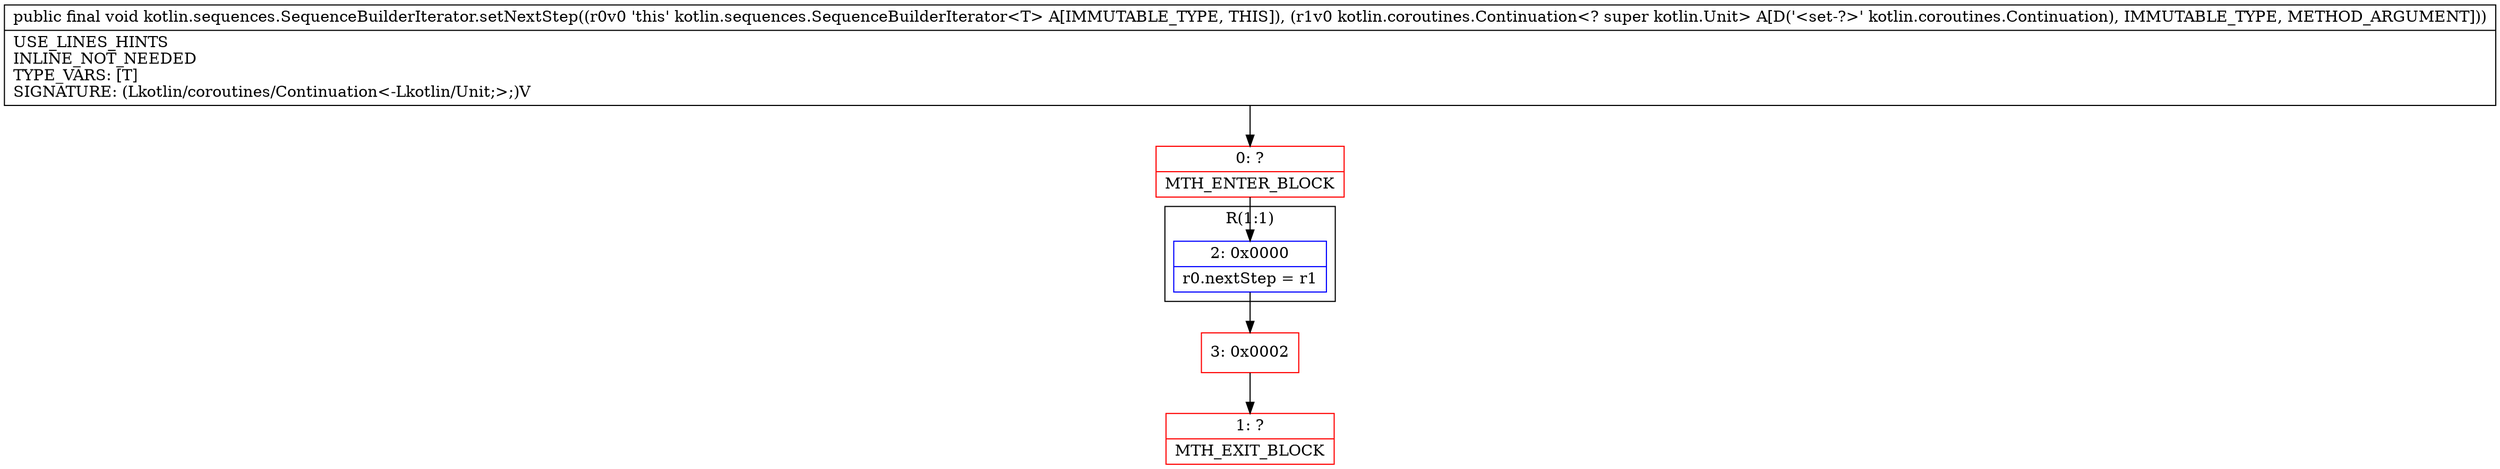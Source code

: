digraph "CFG forkotlin.sequences.SequenceBuilderIterator.setNextStep(Lkotlin\/coroutines\/Continuation;)V" {
subgraph cluster_Region_1867853633 {
label = "R(1:1)";
node [shape=record,color=blue];
Node_2 [shape=record,label="{2\:\ 0x0000|r0.nextStep = r1\l}"];
}
Node_0 [shape=record,color=red,label="{0\:\ ?|MTH_ENTER_BLOCK\l}"];
Node_3 [shape=record,color=red,label="{3\:\ 0x0002}"];
Node_1 [shape=record,color=red,label="{1\:\ ?|MTH_EXIT_BLOCK\l}"];
MethodNode[shape=record,label="{public final void kotlin.sequences.SequenceBuilderIterator.setNextStep((r0v0 'this' kotlin.sequences.SequenceBuilderIterator\<T\> A[IMMUTABLE_TYPE, THIS]), (r1v0 kotlin.coroutines.Continuation\<? super kotlin.Unit\> A[D('\<set\-?\>' kotlin.coroutines.Continuation), IMMUTABLE_TYPE, METHOD_ARGUMENT]))  | USE_LINES_HINTS\lINLINE_NOT_NEEDED\lTYPE_VARS: [T]\lSIGNATURE: (Lkotlin\/coroutines\/Continuation\<\-Lkotlin\/Unit;\>;)V\l}"];
MethodNode -> Node_0;Node_2 -> Node_3;
Node_0 -> Node_2;
Node_3 -> Node_1;
}

